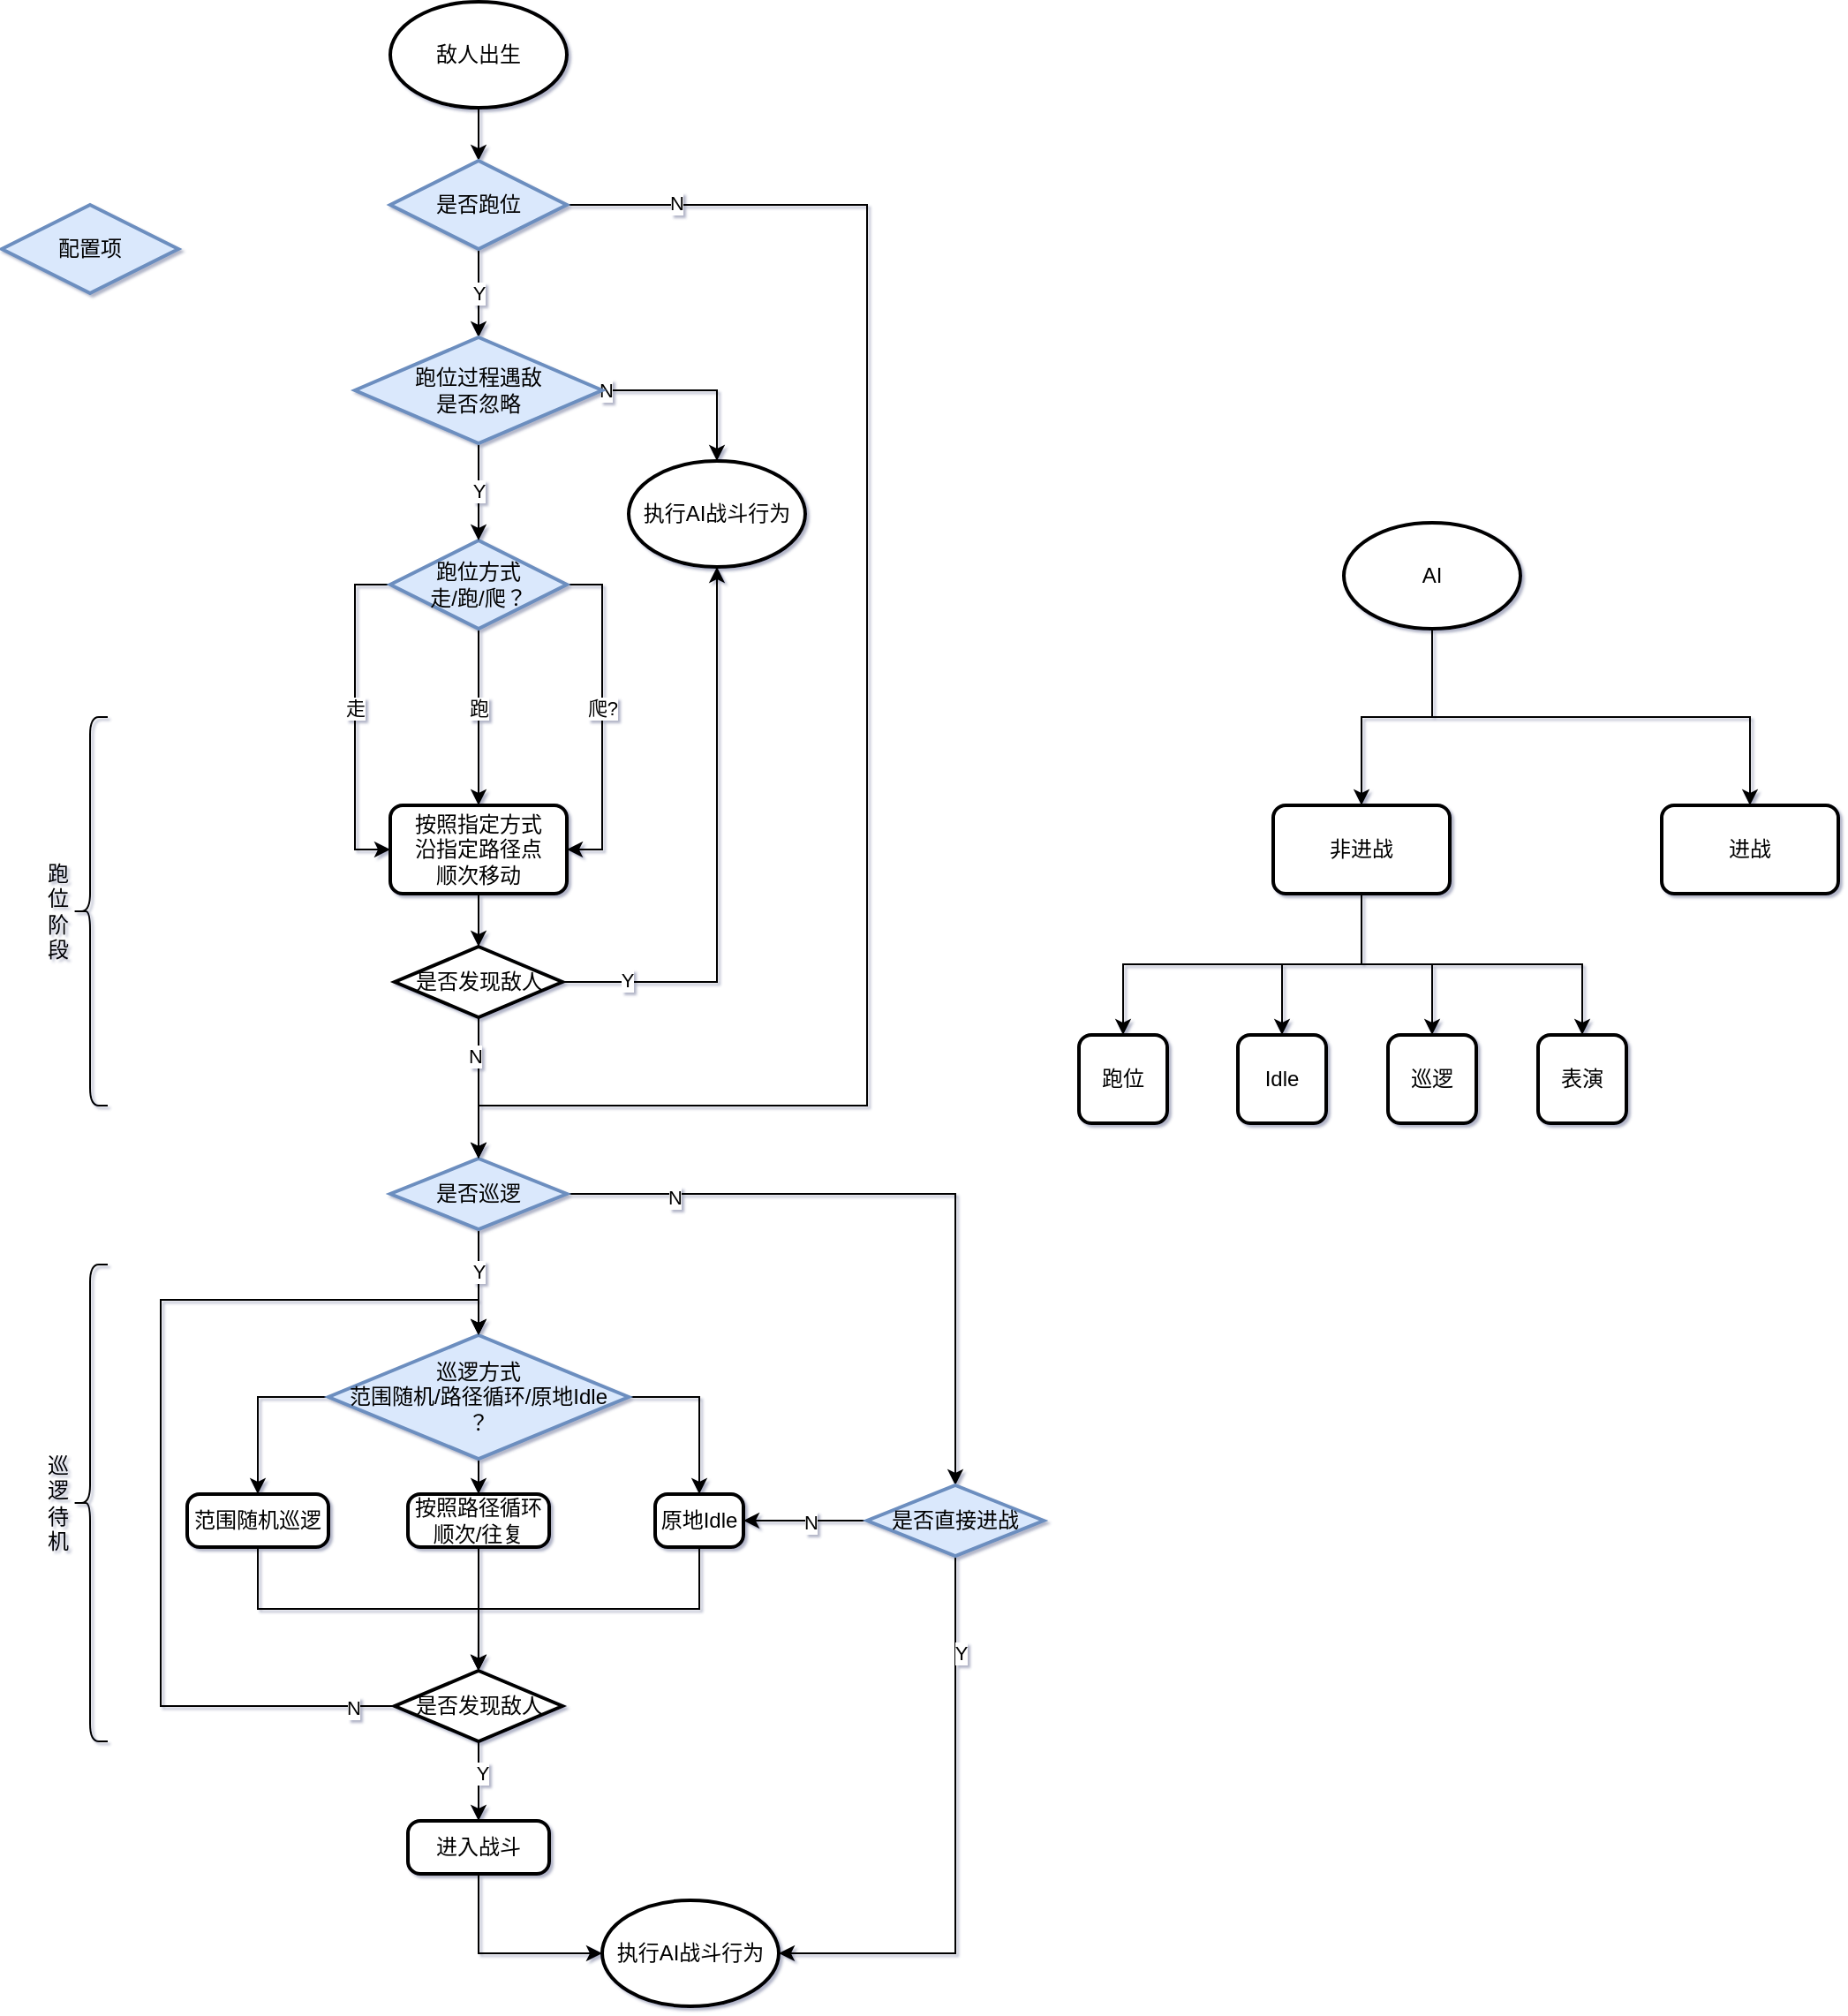 <mxfile version="21.7.2" type="github">
  <diagram name="第 1 页" id="qsnWlvJeW-6cO8qMe_v3">
    <mxGraphModel dx="1430" dy="1175" grid="1" gridSize="10" guides="1" tooltips="1" connect="1" arrows="1" fold="1" page="0" pageScale="1" pageWidth="827" pageHeight="1169" background="none" math="0" shadow="1">
      <root>
        <mxCell id="0" />
        <mxCell id="1" parent="0" />
        <mxCell id="zA4d7zvXf4YAbisD_RFX-3" style="edgeStyle=orthogonalEdgeStyle;rounded=0;orthogonalLoop=1;jettySize=auto;html=1;exitX=0.5;exitY=1;exitDx=0;exitDy=0;exitPerimeter=0;entryX=0.5;entryY=0;entryDx=0;entryDy=0;entryPerimeter=0;" parent="1" source="zA4d7zvXf4YAbisD_RFX-1" target="zA4d7zvXf4YAbisD_RFX-9" edge="1">
          <mxGeometry relative="1" as="geometry">
            <mxPoint x="297.5" y="-215" as="targetPoint" />
          </mxGeometry>
        </mxCell>
        <mxCell id="zA4d7zvXf4YAbisD_RFX-1" value="敌人出生" style="strokeWidth=2;html=1;shape=mxgraph.flowchart.start_1;whiteSpace=wrap;" parent="1" vertex="1">
          <mxGeometry x="250" y="-325" width="100" height="60" as="geometry" />
        </mxCell>
        <mxCell id="zA4d7zvXf4YAbisD_RFX-27" style="edgeStyle=orthogonalEdgeStyle;rounded=0;orthogonalLoop=1;jettySize=auto;html=1;exitX=0.5;exitY=1;exitDx=0;exitDy=0;exitPerimeter=0;entryX=0.5;entryY=0;entryDx=0;entryDy=0;entryPerimeter=0;" parent="1" source="zA4d7zvXf4YAbisD_RFX-6" target="zA4d7zvXf4YAbisD_RFX-26" edge="1">
          <mxGeometry relative="1" as="geometry" />
        </mxCell>
        <mxCell id="zA4d7zvXf4YAbisD_RFX-28" value="Y" style="edgeLabel;html=1;align=center;verticalAlign=middle;resizable=0;points=[];" parent="zA4d7zvXf4YAbisD_RFX-27" vertex="1" connectable="0">
          <mxGeometry x="-0.209" relative="1" as="geometry">
            <mxPoint as="offset" />
          </mxGeometry>
        </mxCell>
        <mxCell id="zA4d7zvXf4YAbisD_RFX-30" style="edgeStyle=orthogonalEdgeStyle;rounded=0;orthogonalLoop=1;jettySize=auto;html=1;exitX=1;exitY=0.5;exitDx=0;exitDy=0;exitPerimeter=0;entryX=0.5;entryY=0;entryDx=0;entryDy=0;entryPerimeter=0;" parent="1" source="zA4d7zvXf4YAbisD_RFX-6" target="Sy0rRWAcBeGMcVVUymvI-36" edge="1">
          <mxGeometry relative="1" as="geometry" />
        </mxCell>
        <mxCell id="Sy0rRWAcBeGMcVVUymvI-37" value="N" style="edgeLabel;html=1;align=center;verticalAlign=middle;resizable=0;points=[];" vertex="1" connectable="0" parent="zA4d7zvXf4YAbisD_RFX-30">
          <mxGeometry x="-0.686" y="-2" relative="1" as="geometry">
            <mxPoint as="offset" />
          </mxGeometry>
        </mxCell>
        <mxCell id="zA4d7zvXf4YAbisD_RFX-6" value="是否巡逻" style="strokeWidth=2;html=1;shape=mxgraph.flowchart.decision;whiteSpace=wrap;fillColor=#dae8fc;strokeColor=#6c8ebf;" parent="1" vertex="1">
          <mxGeometry x="250" y="330" width="100" height="40" as="geometry" />
        </mxCell>
        <mxCell id="zA4d7zvXf4YAbisD_RFX-10" style="edgeStyle=orthogonalEdgeStyle;rounded=0;orthogonalLoop=1;jettySize=auto;html=1;exitX=0.5;exitY=1;exitDx=0;exitDy=0;exitPerimeter=0;entryX=0.5;entryY=0;entryDx=0;entryDy=0;entryPerimeter=0;" parent="1" source="zA4d7zvXf4YAbisD_RFX-9" target="Sy0rRWAcBeGMcVVUymvI-8" edge="1">
          <mxGeometry relative="1" as="geometry">
            <mxPoint x="300" y="65" as="targetPoint" />
          </mxGeometry>
        </mxCell>
        <mxCell id="zA4d7zvXf4YAbisD_RFX-13" value="Y" style="edgeLabel;html=1;align=center;verticalAlign=middle;resizable=0;points=[];" parent="zA4d7zvXf4YAbisD_RFX-10" vertex="1" connectable="0">
          <mxGeometry x="0.136" y="3" relative="1" as="geometry">
            <mxPoint x="-3" y="-4" as="offset" />
          </mxGeometry>
        </mxCell>
        <mxCell id="zA4d7zvXf4YAbisD_RFX-20" style="edgeStyle=orthogonalEdgeStyle;rounded=0;orthogonalLoop=1;jettySize=auto;html=1;exitX=1;exitY=0.5;exitDx=0;exitDy=0;exitPerimeter=0;entryX=0.5;entryY=0;entryDx=0;entryDy=0;entryPerimeter=0;" parent="1" source="zA4d7zvXf4YAbisD_RFX-9" target="zA4d7zvXf4YAbisD_RFX-6" edge="1">
          <mxGeometry relative="1" as="geometry">
            <Array as="points">
              <mxPoint x="520" y="-210" />
              <mxPoint x="520" y="300" />
              <mxPoint x="300" y="300" />
            </Array>
          </mxGeometry>
        </mxCell>
        <mxCell id="Sy0rRWAcBeGMcVVUymvI-28" value="N" style="edgeLabel;html=1;align=center;verticalAlign=middle;resizable=0;points=[];" vertex="1" connectable="0" parent="zA4d7zvXf4YAbisD_RFX-20">
          <mxGeometry x="-0.868" y="1" relative="1" as="geometry">
            <mxPoint as="offset" />
          </mxGeometry>
        </mxCell>
        <mxCell id="zA4d7zvXf4YAbisD_RFX-9" value="是否跑位" style="strokeWidth=2;html=1;shape=mxgraph.flowchart.decision;whiteSpace=wrap;fillColor=#dae8fc;strokeColor=#6c8ebf;" parent="1" vertex="1">
          <mxGeometry x="250" y="-235" width="100" height="50" as="geometry" />
        </mxCell>
        <mxCell id="zA4d7zvXf4YAbisD_RFX-22" style="edgeStyle=orthogonalEdgeStyle;rounded=0;orthogonalLoop=1;jettySize=auto;html=1;exitX=0.5;exitY=1;exitDx=0;exitDy=0;" parent="1" source="Sy0rRWAcBeGMcVVUymvI-44" target="zA4d7zvXf4YAbisD_RFX-6" edge="1">
          <mxGeometry relative="1" as="geometry" />
        </mxCell>
        <mxCell id="Sy0rRWAcBeGMcVVUymvI-46" value="N" style="edgeLabel;html=1;align=center;verticalAlign=middle;resizable=0;points=[];" vertex="1" connectable="0" parent="zA4d7zvXf4YAbisD_RFX-22">
          <mxGeometry x="-0.457" y="-2" relative="1" as="geometry">
            <mxPoint as="offset" />
          </mxGeometry>
        </mxCell>
        <mxCell id="zA4d7zvXf4YAbisD_RFX-14" value="按照指定方式&lt;br&gt;沿指定路径点&lt;br&gt;顺次移动" style="rounded=1;whiteSpace=wrap;html=1;absoluteArcSize=1;arcSize=14;strokeWidth=2;" parent="1" vertex="1">
          <mxGeometry x="250" y="130" width="100" height="50" as="geometry" />
        </mxCell>
        <mxCell id="zA4d7zvXf4YAbisD_RFX-16" style="edgeStyle=orthogonalEdgeStyle;rounded=0;orthogonalLoop=1;jettySize=auto;html=1;exitX=0;exitY=0.5;exitDx=0;exitDy=0;exitPerimeter=0;entryX=0;entryY=0.5;entryDx=0;entryDy=0;" parent="1" source="zA4d7zvXf4YAbisD_RFX-15" target="zA4d7zvXf4YAbisD_RFX-14" edge="1">
          <mxGeometry relative="1" as="geometry" />
        </mxCell>
        <mxCell id="zA4d7zvXf4YAbisD_RFX-23" value="走" style="edgeLabel;html=1;align=center;verticalAlign=middle;resizable=0;points=[];" parent="zA4d7zvXf4YAbisD_RFX-16" vertex="1" connectable="0">
          <mxGeometry relative="1" as="geometry">
            <mxPoint y="-5" as="offset" />
          </mxGeometry>
        </mxCell>
        <mxCell id="zA4d7zvXf4YAbisD_RFX-17" style="edgeStyle=orthogonalEdgeStyle;rounded=0;orthogonalLoop=1;jettySize=auto;html=1;exitX=0.5;exitY=1;exitDx=0;exitDy=0;exitPerimeter=0;entryX=0.5;entryY=0;entryDx=0;entryDy=0;" parent="1" source="zA4d7zvXf4YAbisD_RFX-15" target="zA4d7zvXf4YAbisD_RFX-14" edge="1">
          <mxGeometry relative="1" as="geometry" />
        </mxCell>
        <mxCell id="zA4d7zvXf4YAbisD_RFX-24" value="跑" style="edgeLabel;html=1;align=center;verticalAlign=middle;resizable=0;points=[];" parent="zA4d7zvXf4YAbisD_RFX-17" vertex="1" connectable="0">
          <mxGeometry relative="1" as="geometry">
            <mxPoint y="-5" as="offset" />
          </mxGeometry>
        </mxCell>
        <mxCell id="zA4d7zvXf4YAbisD_RFX-18" style="edgeStyle=orthogonalEdgeStyle;rounded=0;orthogonalLoop=1;jettySize=auto;html=1;exitX=1;exitY=0.5;exitDx=0;exitDy=0;exitPerimeter=0;entryX=1;entryY=0.5;entryDx=0;entryDy=0;" parent="1" source="zA4d7zvXf4YAbisD_RFX-15" target="zA4d7zvXf4YAbisD_RFX-14" edge="1">
          <mxGeometry relative="1" as="geometry" />
        </mxCell>
        <mxCell id="zA4d7zvXf4YAbisD_RFX-25" value="爬?" style="edgeLabel;html=1;align=center;verticalAlign=middle;resizable=0;points=[];" parent="zA4d7zvXf4YAbisD_RFX-18" vertex="1" connectable="0">
          <mxGeometry relative="1" as="geometry">
            <mxPoint y="-5" as="offset" />
          </mxGeometry>
        </mxCell>
        <mxCell id="zA4d7zvXf4YAbisD_RFX-15" value="跑位方式&lt;br&gt;走/跑/爬？" style="strokeWidth=2;html=1;shape=mxgraph.flowchart.decision;whiteSpace=wrap;fillColor=#dae8fc;strokeColor=#6c8ebf;" parent="1" vertex="1">
          <mxGeometry x="250" y="-20" width="100" height="50" as="geometry" />
        </mxCell>
        <mxCell id="zA4d7zvXf4YAbisD_RFX-19" value="配置项" style="strokeWidth=2;html=1;shape=mxgraph.flowchart.decision;whiteSpace=wrap;fillColor=#dae8fc;strokeColor=#6c8ebf;" parent="1" vertex="1">
          <mxGeometry x="30" y="-210" width="100" height="50" as="geometry" />
        </mxCell>
        <mxCell id="zA4d7zvXf4YAbisD_RFX-36" style="edgeStyle=orthogonalEdgeStyle;rounded=0;orthogonalLoop=1;jettySize=auto;html=1;exitX=0;exitY=0.5;exitDx=0;exitDy=0;exitPerimeter=0;" parent="1" source="zA4d7zvXf4YAbisD_RFX-26" target="zA4d7zvXf4YAbisD_RFX-33" edge="1">
          <mxGeometry relative="1" as="geometry" />
        </mxCell>
        <mxCell id="zA4d7zvXf4YAbisD_RFX-37" style="edgeStyle=orthogonalEdgeStyle;rounded=0;orthogonalLoop=1;jettySize=auto;html=1;exitX=0.5;exitY=1;exitDx=0;exitDy=0;exitPerimeter=0;entryX=0.5;entryY=0;entryDx=0;entryDy=0;" parent="1" source="zA4d7zvXf4YAbisD_RFX-26" target="zA4d7zvXf4YAbisD_RFX-34" edge="1">
          <mxGeometry relative="1" as="geometry" />
        </mxCell>
        <mxCell id="zA4d7zvXf4YAbisD_RFX-38" style="edgeStyle=orthogonalEdgeStyle;rounded=0;orthogonalLoop=1;jettySize=auto;html=1;exitX=1;exitY=0.5;exitDx=0;exitDy=0;exitPerimeter=0;" parent="1" source="zA4d7zvXf4YAbisD_RFX-26" target="zA4d7zvXf4YAbisD_RFX-35" edge="1">
          <mxGeometry relative="1" as="geometry" />
        </mxCell>
        <mxCell id="zA4d7zvXf4YAbisD_RFX-26" value="巡逻方式&lt;br&gt;范围随机/路径循环/原地Idle&lt;br&gt;？" style="strokeWidth=2;html=1;shape=mxgraph.flowchart.decision;whiteSpace=wrap;fillColor=#dae8fc;strokeColor=#6c8ebf;" parent="1" vertex="1">
          <mxGeometry x="215" y="430" width="170" height="70" as="geometry" />
        </mxCell>
        <mxCell id="zA4d7zvXf4YAbisD_RFX-29" value="执行AI战斗行为" style="strokeWidth=2;html=1;shape=mxgraph.flowchart.start_1;whiteSpace=wrap;" parent="1" vertex="1">
          <mxGeometry x="370" y="750" width="100" height="60" as="geometry" />
        </mxCell>
        <mxCell id="zA4d7zvXf4YAbisD_RFX-40" style="edgeStyle=orthogonalEdgeStyle;rounded=0;orthogonalLoop=1;jettySize=auto;html=1;exitX=0.5;exitY=1;exitDx=0;exitDy=0;entryX=0.5;entryY=0;entryDx=0;entryDy=0;entryPerimeter=0;" parent="1" source="zA4d7zvXf4YAbisD_RFX-33" target="zA4d7zvXf4YAbisD_RFX-39" edge="1">
          <mxGeometry relative="1" as="geometry" />
        </mxCell>
        <mxCell id="zA4d7zvXf4YAbisD_RFX-33" value="范围随机巡逻" style="rounded=1;whiteSpace=wrap;html=1;absoluteArcSize=1;arcSize=14;strokeWidth=2;" parent="1" vertex="1">
          <mxGeometry x="135" y="520" width="80" height="30" as="geometry" />
        </mxCell>
        <mxCell id="zA4d7zvXf4YAbisD_RFX-41" style="edgeStyle=orthogonalEdgeStyle;rounded=0;orthogonalLoop=1;jettySize=auto;html=1;exitX=0.5;exitY=1;exitDx=0;exitDy=0;" parent="1" source="zA4d7zvXf4YAbisD_RFX-34" edge="1">
          <mxGeometry relative="1" as="geometry">
            <mxPoint x="299.931" y="620" as="targetPoint" />
          </mxGeometry>
        </mxCell>
        <mxCell id="zA4d7zvXf4YAbisD_RFX-34" value="按照路径循环&lt;br&gt;顺次/往复" style="rounded=1;whiteSpace=wrap;html=1;absoluteArcSize=1;arcSize=14;strokeWidth=2;" parent="1" vertex="1">
          <mxGeometry x="260" y="520" width="80" height="30" as="geometry" />
        </mxCell>
        <mxCell id="zA4d7zvXf4YAbisD_RFX-42" style="edgeStyle=orthogonalEdgeStyle;rounded=0;orthogonalLoop=1;jettySize=auto;html=1;exitX=0.5;exitY=1;exitDx=0;exitDy=0;" parent="1" source="zA4d7zvXf4YAbisD_RFX-35" target="zA4d7zvXf4YAbisD_RFX-39" edge="1">
          <mxGeometry relative="1" as="geometry" />
        </mxCell>
        <mxCell id="zA4d7zvXf4YAbisD_RFX-35" value="原地Idle" style="rounded=1;whiteSpace=wrap;html=1;absoluteArcSize=1;arcSize=14;strokeWidth=2;" parent="1" vertex="1">
          <mxGeometry x="400" y="520" width="50" height="30" as="geometry" />
        </mxCell>
        <mxCell id="zA4d7zvXf4YAbisD_RFX-44" style="edgeStyle=orthogonalEdgeStyle;rounded=0;orthogonalLoop=1;jettySize=auto;html=1;exitX=0.5;exitY=1;exitDx=0;exitDy=0;exitPerimeter=0;" parent="1" source="zA4d7zvXf4YAbisD_RFX-39" target="zA4d7zvXf4YAbisD_RFX-43" edge="1">
          <mxGeometry relative="1" as="geometry" />
        </mxCell>
        <mxCell id="zA4d7zvXf4YAbisD_RFX-47" value="Y" style="edgeLabel;html=1;align=center;verticalAlign=middle;resizable=0;points=[];" parent="zA4d7zvXf4YAbisD_RFX-44" vertex="1" connectable="0">
          <mxGeometry x="-0.222" y="2" relative="1" as="geometry">
            <mxPoint as="offset" />
          </mxGeometry>
        </mxCell>
        <mxCell id="zA4d7zvXf4YAbisD_RFX-45" style="edgeStyle=orthogonalEdgeStyle;rounded=0;orthogonalLoop=1;jettySize=auto;html=1;exitX=0;exitY=0.5;exitDx=0;exitDy=0;exitPerimeter=0;entryX=0.5;entryY=0;entryDx=0;entryDy=0;entryPerimeter=0;" parent="1" source="zA4d7zvXf4YAbisD_RFX-39" target="zA4d7zvXf4YAbisD_RFX-26" edge="1">
          <mxGeometry relative="1" as="geometry">
            <Array as="points">
              <mxPoint x="120" y="640" />
              <mxPoint x="120" y="410" />
              <mxPoint x="300" y="410" />
            </Array>
          </mxGeometry>
        </mxCell>
        <mxCell id="zA4d7zvXf4YAbisD_RFX-46" value="N" style="edgeLabel;html=1;align=center;verticalAlign=middle;resizable=0;points=[];" parent="zA4d7zvXf4YAbisD_RFX-45" vertex="1" connectable="0">
          <mxGeometry x="-0.917" y="1" relative="1" as="geometry">
            <mxPoint as="offset" />
          </mxGeometry>
        </mxCell>
        <mxCell id="zA4d7zvXf4YAbisD_RFX-39" value="是否发现敌人" style="strokeWidth=2;html=1;shape=mxgraph.flowchart.decision;whiteSpace=wrap;" parent="1" vertex="1">
          <mxGeometry x="252.5" y="620" width="95" height="40" as="geometry" />
        </mxCell>
        <mxCell id="zA4d7zvXf4YAbisD_RFX-48" style="edgeStyle=orthogonalEdgeStyle;rounded=0;orthogonalLoop=1;jettySize=auto;html=1;exitX=0.5;exitY=1;exitDx=0;exitDy=0;entryX=0;entryY=0.5;entryDx=0;entryDy=0;entryPerimeter=0;" parent="1" source="zA4d7zvXf4YAbisD_RFX-43" target="zA4d7zvXf4YAbisD_RFX-29" edge="1">
          <mxGeometry relative="1" as="geometry" />
        </mxCell>
        <mxCell id="zA4d7zvXf4YAbisD_RFX-43" value="进入战斗" style="rounded=1;whiteSpace=wrap;html=1;absoluteArcSize=1;arcSize=14;strokeWidth=2;" parent="1" vertex="1">
          <mxGeometry x="260" y="705" width="80" height="30" as="geometry" />
        </mxCell>
        <mxCell id="Sy0rRWAcBeGMcVVUymvI-5" value="跑位阶段" style="shape=curlyBracket;whiteSpace=wrap;html=1;rounded=1;labelPosition=left;verticalLabelPosition=middle;align=right;verticalAlign=middle;" vertex="1" parent="1">
          <mxGeometry x="70" y="80" width="20" height="220" as="geometry" />
        </mxCell>
        <mxCell id="Sy0rRWAcBeGMcVVUymvI-6" value="巡逻待机" style="shape=curlyBracket;whiteSpace=wrap;html=1;rounded=1;labelPosition=left;verticalLabelPosition=middle;align=right;verticalAlign=middle;" vertex="1" parent="1">
          <mxGeometry x="70" y="390" width="20" height="270" as="geometry" />
        </mxCell>
        <mxCell id="Sy0rRWAcBeGMcVVUymvI-10" style="edgeStyle=orthogonalEdgeStyle;rounded=0;orthogonalLoop=1;jettySize=auto;html=1;exitX=0.5;exitY=1;exitDx=0;exitDy=0;exitPerimeter=0;entryX=0.5;entryY=0;entryDx=0;entryDy=0;entryPerimeter=0;" edge="1" parent="1" source="Sy0rRWAcBeGMcVVUymvI-8" target="zA4d7zvXf4YAbisD_RFX-15">
          <mxGeometry relative="1" as="geometry" />
        </mxCell>
        <mxCell id="Sy0rRWAcBeGMcVVUymvI-12" value="Y" style="edgeLabel;html=1;align=center;verticalAlign=middle;resizable=0;points=[];" vertex="1" connectable="0" parent="Sy0rRWAcBeGMcVVUymvI-10">
          <mxGeometry x="-0.022" relative="1" as="geometry">
            <mxPoint as="offset" />
          </mxGeometry>
        </mxCell>
        <mxCell id="Sy0rRWAcBeGMcVVUymvI-13" style="edgeStyle=orthogonalEdgeStyle;rounded=0;orthogonalLoop=1;jettySize=auto;html=1;exitX=1;exitY=0.5;exitDx=0;exitDy=0;exitPerimeter=0;" edge="1" parent="1" source="Sy0rRWAcBeGMcVVUymvI-8" target="Sy0rRWAcBeGMcVVUymvI-15">
          <mxGeometry relative="1" as="geometry" />
        </mxCell>
        <mxCell id="Sy0rRWAcBeGMcVVUymvI-14" value="N" style="edgeLabel;html=1;align=center;verticalAlign=middle;resizable=0;points=[];" vertex="1" connectable="0" parent="Sy0rRWAcBeGMcVVUymvI-13">
          <mxGeometry x="-0.935" y="-4" relative="1" as="geometry">
            <mxPoint x="-2" y="-4" as="offset" />
          </mxGeometry>
        </mxCell>
        <mxCell id="Sy0rRWAcBeGMcVVUymvI-8" value="跑位过程遇敌&lt;br&gt;是否忽略" style="strokeWidth=2;html=1;shape=mxgraph.flowchart.decision;whiteSpace=wrap;fillColor=#dae8fc;strokeColor=#6c8ebf;" vertex="1" parent="1">
          <mxGeometry x="230" y="-135" width="140" height="60" as="geometry" />
        </mxCell>
        <mxCell id="Sy0rRWAcBeGMcVVUymvI-9" value="进战" style="rounded=1;whiteSpace=wrap;html=1;absoluteArcSize=1;arcSize=14;strokeWidth=2;" vertex="1" parent="1">
          <mxGeometry x="970" y="130" width="100" height="50" as="geometry" />
        </mxCell>
        <mxCell id="Sy0rRWAcBeGMcVVUymvI-15" value="执行AI战斗行为" style="strokeWidth=2;html=1;shape=mxgraph.flowchart.start_1;whiteSpace=wrap;" vertex="1" parent="1">
          <mxGeometry x="385" y="-65" width="100" height="60" as="geometry" />
        </mxCell>
        <mxCell id="Sy0rRWAcBeGMcVVUymvI-18" style="edgeStyle=orthogonalEdgeStyle;rounded=0;orthogonalLoop=1;jettySize=auto;html=1;exitX=0.5;exitY=1;exitDx=0;exitDy=0;exitPerimeter=0;entryX=0.5;entryY=0;entryDx=0;entryDy=0;" edge="1" parent="1" source="Sy0rRWAcBeGMcVVUymvI-16" target="Sy0rRWAcBeGMcVVUymvI-17">
          <mxGeometry relative="1" as="geometry" />
        </mxCell>
        <mxCell id="Sy0rRWAcBeGMcVVUymvI-19" style="edgeStyle=orthogonalEdgeStyle;rounded=0;orthogonalLoop=1;jettySize=auto;html=1;exitX=0.5;exitY=1;exitDx=0;exitDy=0;exitPerimeter=0;" edge="1" parent="1" source="Sy0rRWAcBeGMcVVUymvI-16" target="Sy0rRWAcBeGMcVVUymvI-9">
          <mxGeometry relative="1" as="geometry" />
        </mxCell>
        <mxCell id="Sy0rRWAcBeGMcVVUymvI-16" value="AI" style="strokeWidth=2;html=1;shape=mxgraph.flowchart.start_1;whiteSpace=wrap;" vertex="1" parent="1">
          <mxGeometry x="790" y="-30" width="100" height="60" as="geometry" />
        </mxCell>
        <mxCell id="Sy0rRWAcBeGMcVVUymvI-21" style="edgeStyle=orthogonalEdgeStyle;rounded=0;orthogonalLoop=1;jettySize=auto;html=1;exitX=0.5;exitY=1;exitDx=0;exitDy=0;" edge="1" parent="1" source="Sy0rRWAcBeGMcVVUymvI-17" target="Sy0rRWAcBeGMcVVUymvI-20">
          <mxGeometry relative="1" as="geometry" />
        </mxCell>
        <mxCell id="Sy0rRWAcBeGMcVVUymvI-24" style="edgeStyle=orthogonalEdgeStyle;rounded=0;orthogonalLoop=1;jettySize=auto;html=1;exitX=0.5;exitY=1;exitDx=0;exitDy=0;entryX=0.5;entryY=0;entryDx=0;entryDy=0;" edge="1" parent="1" source="Sy0rRWAcBeGMcVVUymvI-17" target="Sy0rRWAcBeGMcVVUymvI-22">
          <mxGeometry relative="1" as="geometry">
            <Array as="points">
              <mxPoint x="800" y="220" />
              <mxPoint x="925" y="220" />
            </Array>
          </mxGeometry>
        </mxCell>
        <mxCell id="Sy0rRWAcBeGMcVVUymvI-25" style="edgeStyle=orthogonalEdgeStyle;rounded=0;orthogonalLoop=1;jettySize=auto;html=1;exitX=0.5;exitY=1;exitDx=0;exitDy=0;entryX=0.5;entryY=0;entryDx=0;entryDy=0;" edge="1" parent="1" source="Sy0rRWAcBeGMcVVUymvI-17" target="Sy0rRWAcBeGMcVVUymvI-23">
          <mxGeometry relative="1" as="geometry" />
        </mxCell>
        <mxCell id="Sy0rRWAcBeGMcVVUymvI-42" style="edgeStyle=orthogonalEdgeStyle;rounded=0;orthogonalLoop=1;jettySize=auto;html=1;exitX=0.5;exitY=1;exitDx=0;exitDy=0;entryX=0.5;entryY=0;entryDx=0;entryDy=0;" edge="1" parent="1" source="Sy0rRWAcBeGMcVVUymvI-17" target="Sy0rRWAcBeGMcVVUymvI-26">
          <mxGeometry relative="1" as="geometry" />
        </mxCell>
        <mxCell id="Sy0rRWAcBeGMcVVUymvI-17" value="非进战" style="rounded=1;whiteSpace=wrap;html=1;absoluteArcSize=1;arcSize=14;strokeWidth=2;" vertex="1" parent="1">
          <mxGeometry x="750" y="130" width="100" height="50" as="geometry" />
        </mxCell>
        <mxCell id="Sy0rRWAcBeGMcVVUymvI-20" value="巡逻" style="rounded=1;whiteSpace=wrap;html=1;absoluteArcSize=1;arcSize=14;strokeWidth=2;" vertex="1" parent="1">
          <mxGeometry x="815" y="260" width="50" height="50" as="geometry" />
        </mxCell>
        <mxCell id="Sy0rRWAcBeGMcVVUymvI-22" value="表演" style="rounded=1;whiteSpace=wrap;html=1;absoluteArcSize=1;arcSize=14;strokeWidth=2;" vertex="1" parent="1">
          <mxGeometry x="900" y="260" width="50" height="50" as="geometry" />
        </mxCell>
        <mxCell id="Sy0rRWAcBeGMcVVUymvI-23" value="Idle" style="rounded=1;whiteSpace=wrap;html=1;absoluteArcSize=1;arcSize=14;strokeWidth=2;" vertex="1" parent="1">
          <mxGeometry x="730" y="260" width="50" height="50" as="geometry" />
        </mxCell>
        <mxCell id="Sy0rRWAcBeGMcVVUymvI-26" value="跑位" style="rounded=1;whiteSpace=wrap;html=1;absoluteArcSize=1;arcSize=14;strokeWidth=2;" vertex="1" parent="1">
          <mxGeometry x="640" y="260" width="50" height="50" as="geometry" />
        </mxCell>
        <mxCell id="Sy0rRWAcBeGMcVVUymvI-38" style="edgeStyle=orthogonalEdgeStyle;rounded=0;orthogonalLoop=1;jettySize=auto;html=1;exitX=0.5;exitY=1;exitDx=0;exitDy=0;exitPerimeter=0;entryX=1;entryY=0.5;entryDx=0;entryDy=0;entryPerimeter=0;" edge="1" parent="1" source="Sy0rRWAcBeGMcVVUymvI-36" target="zA4d7zvXf4YAbisD_RFX-29">
          <mxGeometry relative="1" as="geometry">
            <mxPoint x="520.333" y="740" as="targetPoint" />
          </mxGeometry>
        </mxCell>
        <mxCell id="Sy0rRWAcBeGMcVVUymvI-41" value="Y" style="edgeLabel;html=1;align=center;verticalAlign=middle;resizable=0;points=[];" vertex="1" connectable="0" parent="Sy0rRWAcBeGMcVVUymvI-38">
          <mxGeometry x="-0.66" y="3" relative="1" as="geometry">
            <mxPoint as="offset" />
          </mxGeometry>
        </mxCell>
        <mxCell id="Sy0rRWAcBeGMcVVUymvI-39" style="edgeStyle=orthogonalEdgeStyle;rounded=0;orthogonalLoop=1;jettySize=auto;html=1;exitX=0;exitY=0.5;exitDx=0;exitDy=0;exitPerimeter=0;entryX=1;entryY=0.5;entryDx=0;entryDy=0;" edge="1" parent="1" source="Sy0rRWAcBeGMcVVUymvI-36" target="zA4d7zvXf4YAbisD_RFX-35">
          <mxGeometry relative="1" as="geometry">
            <Array as="points">
              <mxPoint x="510" y="535" />
              <mxPoint x="510" y="535" />
            </Array>
          </mxGeometry>
        </mxCell>
        <mxCell id="Sy0rRWAcBeGMcVVUymvI-43" value="N" style="edgeLabel;html=1;align=center;verticalAlign=middle;resizable=0;points=[];" vertex="1" connectable="0" parent="Sy0rRWAcBeGMcVVUymvI-39">
          <mxGeometry x="-0.072" y="1" relative="1" as="geometry">
            <mxPoint as="offset" />
          </mxGeometry>
        </mxCell>
        <mxCell id="Sy0rRWAcBeGMcVVUymvI-36" value="是否直接进战" style="strokeWidth=2;html=1;shape=mxgraph.flowchart.decision;whiteSpace=wrap;fillColor=#dae8fc;strokeColor=#6c8ebf;" vertex="1" parent="1">
          <mxGeometry x="520" y="515" width="100" height="40" as="geometry" />
        </mxCell>
        <mxCell id="Sy0rRWAcBeGMcVVUymvI-45" value="" style="edgeStyle=orthogonalEdgeStyle;rounded=0;orthogonalLoop=1;jettySize=auto;html=1;exitX=0.5;exitY=1;exitDx=0;exitDy=0;" edge="1" parent="1" source="zA4d7zvXf4YAbisD_RFX-14" target="Sy0rRWAcBeGMcVVUymvI-44">
          <mxGeometry relative="1" as="geometry">
            <mxPoint x="300" y="180" as="sourcePoint" />
            <mxPoint x="300" y="330" as="targetPoint" />
          </mxGeometry>
        </mxCell>
        <mxCell id="Sy0rRWAcBeGMcVVUymvI-47" style="edgeStyle=orthogonalEdgeStyle;rounded=0;orthogonalLoop=1;jettySize=auto;html=1;exitX=1;exitY=0.5;exitDx=0;exitDy=0;exitPerimeter=0;entryX=0.5;entryY=1;entryDx=0;entryDy=0;entryPerimeter=0;" edge="1" parent="1" source="Sy0rRWAcBeGMcVVUymvI-44" target="Sy0rRWAcBeGMcVVUymvI-15">
          <mxGeometry relative="1" as="geometry" />
        </mxCell>
        <mxCell id="Sy0rRWAcBeGMcVVUymvI-48" value="Y" style="edgeLabel;html=1;align=center;verticalAlign=middle;resizable=0;points=[];" vertex="1" connectable="0" parent="Sy0rRWAcBeGMcVVUymvI-47">
          <mxGeometry x="-0.774" y="1" relative="1" as="geometry">
            <mxPoint as="offset" />
          </mxGeometry>
        </mxCell>
        <mxCell id="Sy0rRWAcBeGMcVVUymvI-44" value="是否发现敌人" style="strokeWidth=2;html=1;shape=mxgraph.flowchart.decision;whiteSpace=wrap;" vertex="1" parent="1">
          <mxGeometry x="252.5" y="210" width="95" height="40" as="geometry" />
        </mxCell>
      </root>
    </mxGraphModel>
  </diagram>
</mxfile>
